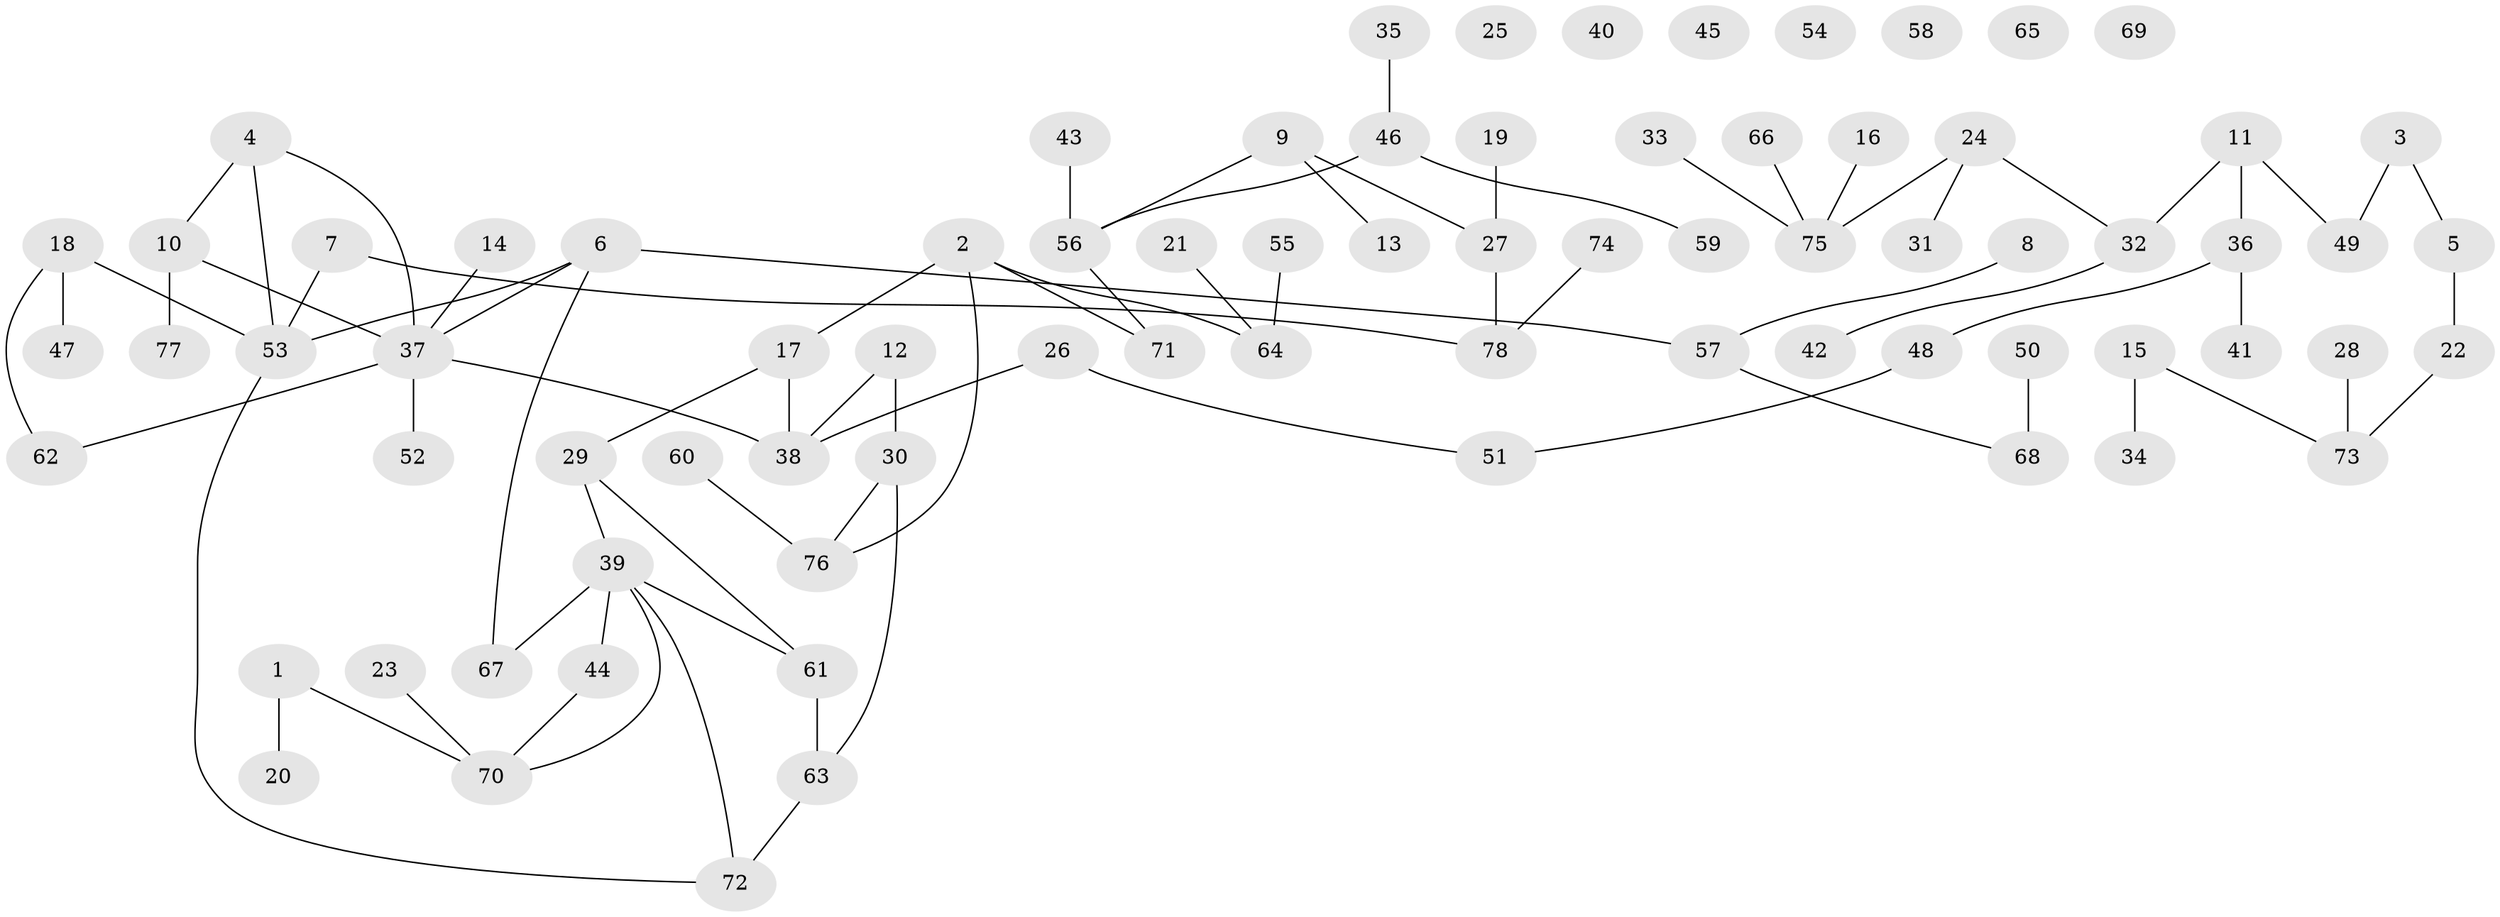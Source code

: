 // Generated by graph-tools (version 1.1) at 2025/25/03/09/25 03:25:17]
// undirected, 78 vertices, 81 edges
graph export_dot {
graph [start="1"]
  node [color=gray90,style=filled];
  1;
  2;
  3;
  4;
  5;
  6;
  7;
  8;
  9;
  10;
  11;
  12;
  13;
  14;
  15;
  16;
  17;
  18;
  19;
  20;
  21;
  22;
  23;
  24;
  25;
  26;
  27;
  28;
  29;
  30;
  31;
  32;
  33;
  34;
  35;
  36;
  37;
  38;
  39;
  40;
  41;
  42;
  43;
  44;
  45;
  46;
  47;
  48;
  49;
  50;
  51;
  52;
  53;
  54;
  55;
  56;
  57;
  58;
  59;
  60;
  61;
  62;
  63;
  64;
  65;
  66;
  67;
  68;
  69;
  70;
  71;
  72;
  73;
  74;
  75;
  76;
  77;
  78;
  1 -- 20;
  1 -- 70;
  2 -- 17;
  2 -- 64;
  2 -- 71;
  2 -- 76;
  3 -- 5;
  3 -- 49;
  4 -- 10;
  4 -- 37;
  4 -- 53;
  5 -- 22;
  6 -- 37;
  6 -- 53;
  6 -- 57;
  6 -- 67;
  7 -- 53;
  7 -- 78;
  8 -- 57;
  9 -- 13;
  9 -- 27;
  9 -- 56;
  10 -- 37;
  10 -- 77;
  11 -- 32;
  11 -- 36;
  11 -- 49;
  12 -- 30;
  12 -- 38;
  14 -- 37;
  15 -- 34;
  15 -- 73;
  16 -- 75;
  17 -- 29;
  17 -- 38;
  18 -- 47;
  18 -- 53;
  18 -- 62;
  19 -- 27;
  21 -- 64;
  22 -- 73;
  23 -- 70;
  24 -- 31;
  24 -- 32;
  24 -- 75;
  26 -- 38;
  26 -- 51;
  27 -- 78;
  28 -- 73;
  29 -- 39;
  29 -- 61;
  30 -- 63;
  30 -- 76;
  32 -- 42;
  33 -- 75;
  35 -- 46;
  36 -- 41;
  36 -- 48;
  37 -- 38;
  37 -- 52;
  37 -- 62;
  39 -- 44;
  39 -- 61;
  39 -- 67;
  39 -- 70;
  39 -- 72;
  43 -- 56;
  44 -- 70;
  46 -- 56;
  46 -- 59;
  48 -- 51;
  50 -- 68;
  53 -- 72;
  55 -- 64;
  56 -- 71;
  57 -- 68;
  60 -- 76;
  61 -- 63;
  63 -- 72;
  66 -- 75;
  74 -- 78;
}
